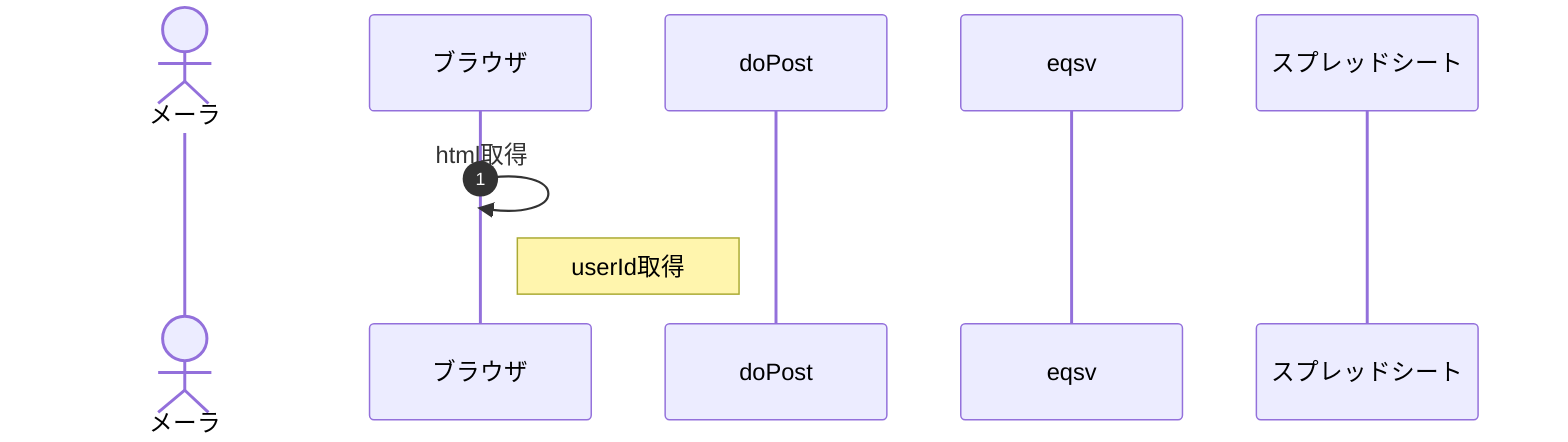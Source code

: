 sequenceDiagram
  autonumber
  actor mailer as メーラ
  participant browser as ブラウザ
  participant doPost
  participant eqsv
  participant ss as スプレッドシート

  browser ->> browser : html取得
  Note right of browser : userId取得


%%  master ->> master : SPkey(DocumentProperties)
%%  public ->> browser : 公開サイト表示
%%  browser ->> browser : 鍵ペア生成
%%  browser ->> staff : 受付番号＋CPkey
%%  activate staff
%%  Note right of staff : auth()
%%  staff ->> master : 受付番号＋CPkey
%%  activate master
%%  Note right of master : auth1()
%%  master ->> master : CPkey保存＋試行可否判断
%%  master ->> mailer : パスコード通知メール
%%  master ->> staff : auth1結果通知
%%  deactivate master
%%  staff ->> browser : パスコード入力ダイアログ
%%  browser ->> staff : パスコード
%%  staff ->> master : パスコード
%%  activate master
%%  Note right of master : auth2()
%%  master ->> master : パスコード確認
%%  master ->> staff : auth2結果通知＋SPkey
%%  deactivate master
%%  staff ->> browser : 画面情報＋SPkey
%%  deactivate staff
%%  browser ->> browser : 画面生成、SPkey保存